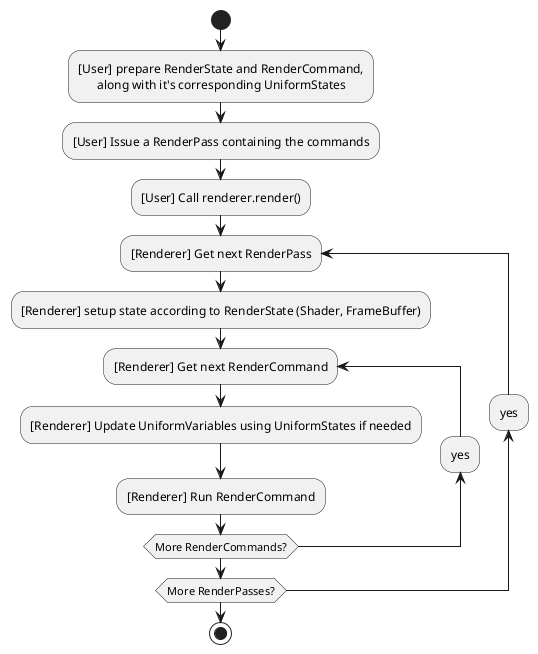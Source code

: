 @startuml


start

:[User] prepare RenderState and RenderCommand,\n      along with it's corresponding UniformStates;
  :[User] Issue a RenderPass containing the commands;
  :[User] Call renderer.render();
repeat   :[Renderer] Get next RenderPass;
   :[Renderer] setup state according to RenderState (Shader, FrameBuffer);
repeat   :[Renderer] Get next RenderCommand;
  :[Renderer] Update UniformVariables using UniformStates if needed;
  :[Renderer] Run RenderCommand;
backward:yes;
repeat while (More RenderCommands?)
backward:yes;
repeat while (More RenderPasses?)

stop

@enduml

@enduml